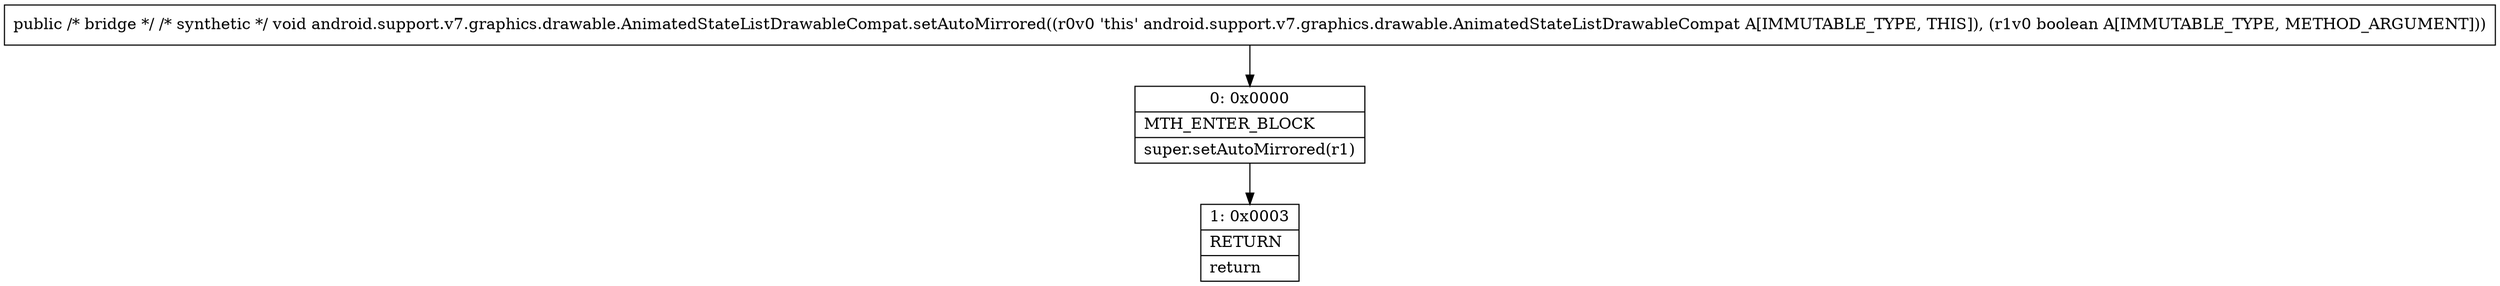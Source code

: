 digraph "CFG forandroid.support.v7.graphics.drawable.AnimatedStateListDrawableCompat.setAutoMirrored(Z)V" {
Node_0 [shape=record,label="{0\:\ 0x0000|MTH_ENTER_BLOCK\l|super.setAutoMirrored(r1)\l}"];
Node_1 [shape=record,label="{1\:\ 0x0003|RETURN\l|return\l}"];
MethodNode[shape=record,label="{public \/* bridge *\/ \/* synthetic *\/ void android.support.v7.graphics.drawable.AnimatedStateListDrawableCompat.setAutoMirrored((r0v0 'this' android.support.v7.graphics.drawable.AnimatedStateListDrawableCompat A[IMMUTABLE_TYPE, THIS]), (r1v0 boolean A[IMMUTABLE_TYPE, METHOD_ARGUMENT])) }"];
MethodNode -> Node_0;
Node_0 -> Node_1;
}

